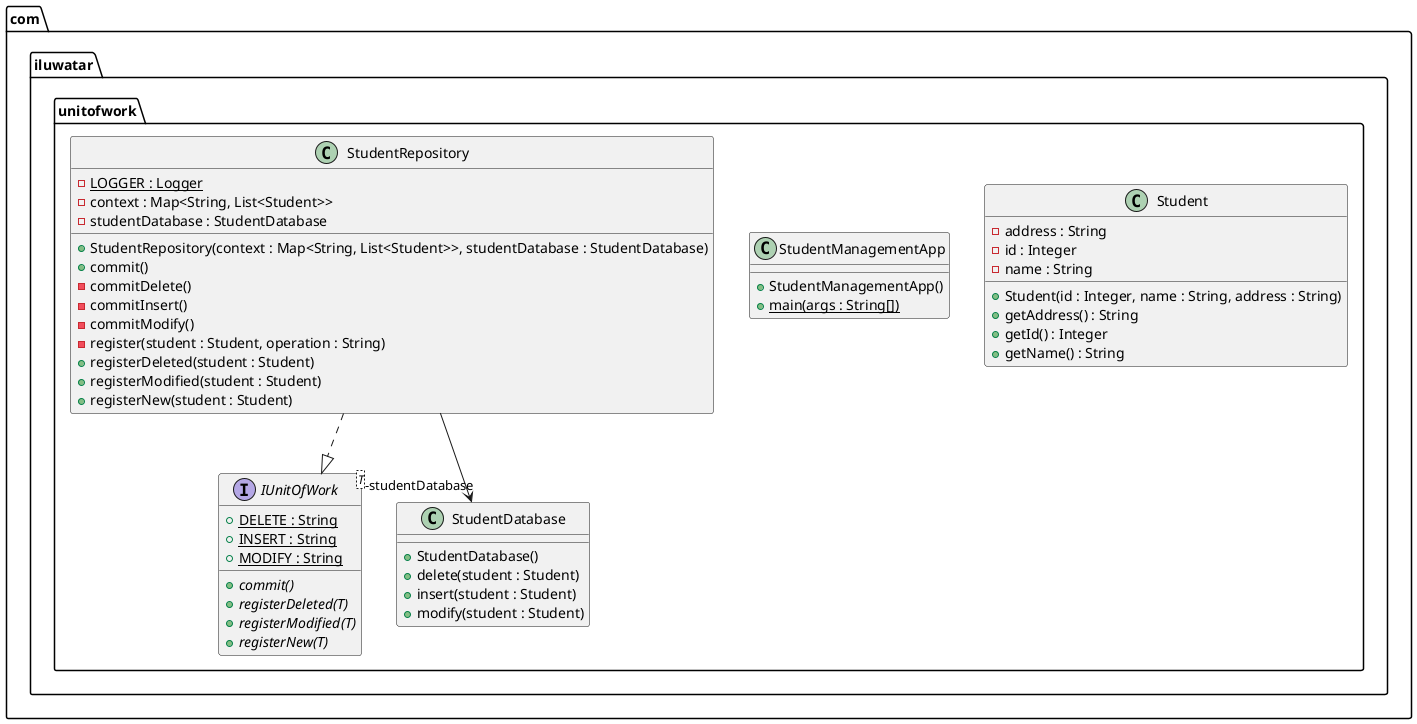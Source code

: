@startuml
package com.iluwatar.unitofwork {
  interface IUnitOfWork<T> {
    + DELETE : String {static}
    + INSERT : String {static}
    + MODIFY : String {static}
    + commit() {abstract}
    + registerDeleted(T) {abstract}
    + registerModified(T) {abstract}
    + registerNew(T) {abstract}
  }
  class Student {
    - address : String
    - id : Integer
    - name : String
    + Student(id : Integer, name : String, address : String)
    + getAddress() : String
    + getId() : Integer
    + getName() : String
  }
  class StudentDatabase {
    + StudentDatabase()
    + delete(student : Student)
    + insert(student : Student)
    + modify(student : Student)
  }
  class StudentManagementApp {
    + StudentManagementApp()
    + main(args : String[]) {static}
  }
  class StudentRepository {
    - LOGGER : Logger {static}
    - context : Map<String, List<Student>>
    - studentDatabase : StudentDatabase
    + StudentRepository(context : Map<String, List<Student>>, studentDatabase : StudentDatabase)
    + commit()
    - commitDelete()
    - commitInsert()
    - commitModify()
    - register(student : Student, operation : String)
    + registerDeleted(student : Student)
    + registerModified(student : Student)
    + registerNew(student : Student)
  }
}
StudentRepository -->  "-studentDatabase" StudentDatabase
StudentRepository ..|> IUnitOfWork 
@enduml